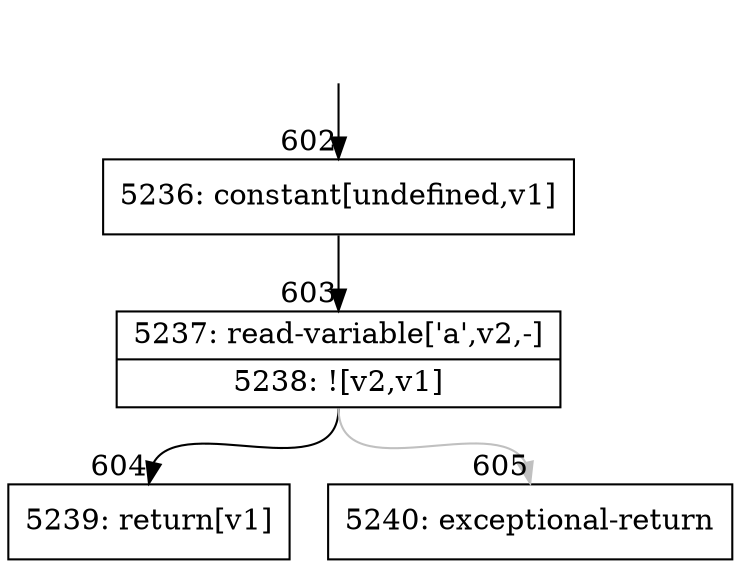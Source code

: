 digraph {
rankdir="TD"
BB_entry20[shape=none,label=""];
BB_entry20 -> BB602 [tailport=s, headport=n, headlabel="    602"]
BB602 [shape=record label="{5236: constant[undefined,v1]}" ] 
BB602 -> BB603 [tailport=s, headport=n, headlabel="      603"]
BB603 [shape=record label="{5237: read-variable['a',v2,-]|5238: ![v2,v1]}" ] 
BB603 -> BB604 [tailport=s, headport=n, headlabel="      604"]
BB603 -> BB605 [tailport=s, headport=n, color=gray, headlabel="      605"]
BB604 [shape=record label="{5239: return[v1]}" ] 
BB605 [shape=record label="{5240: exceptional-return}" ] 
//#$~ 196
}
